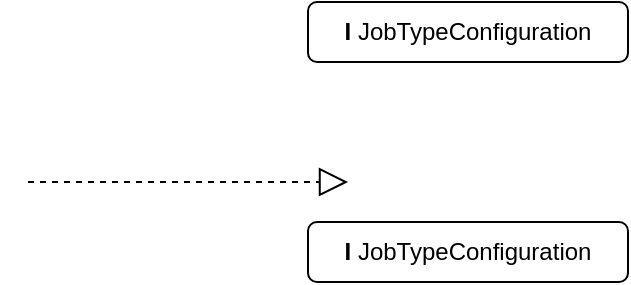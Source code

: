 <mxfile version="10.7.4" type="github"><diagram id="lHFSmRp945gBKf5A5no7" name="Page-1"><mxGraphModel dx="998" dy="425" grid="1" gridSize="10" guides="1" tooltips="1" connect="1" arrows="1" fold="1" page="1" pageScale="1" pageWidth="2339" pageHeight="3300" math="0" shadow="0"><root><mxCell id="0"/><mxCell id="1" parent="0"/><mxCell id="X-pTD_uELBGl6JtoD34H-1" value="&lt;b&gt;I&lt;/b&gt; JobTypeConfiguration" style="rounded=1;whiteSpace=wrap;html=1;" vertex="1" parent="1"><mxGeometry x="420" y="90" width="160" height="30" as="geometry"/></mxCell><mxCell id="X-pTD_uELBGl6JtoD34H-2" value="&lt;b&gt;I&lt;/b&gt; JobTypeConfiguration" style="rounded=1;whiteSpace=wrap;html=1;" vertex="1" parent="1"><mxGeometry x="420" y="200" width="160" height="30" as="geometry"/></mxCell><mxCell id="X-pTD_uELBGl6JtoD34H-5" value="" style="endArrow=block;dashed=1;endFill=0;endSize=12;html=1;" edge="1" parent="1"><mxGeometry width="160" relative="1" as="geometry"><mxPoint x="280" y="180" as="sourcePoint"/><mxPoint x="440" y="180" as="targetPoint"/></mxGeometry></mxCell></root></mxGraphModel></diagram></mxfile>
